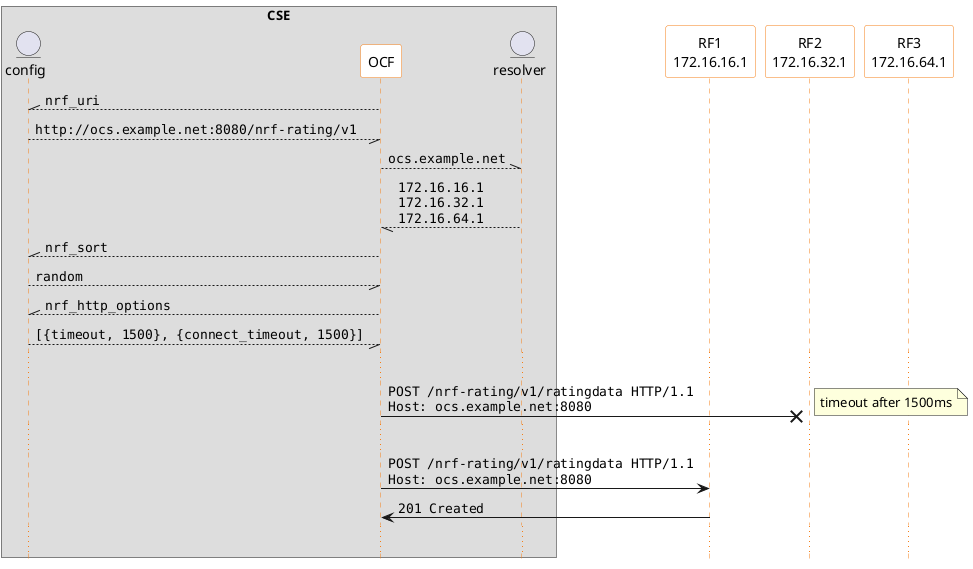 @startuml

skinparam shadowing false
skinparam sequence {
ParticipantBorderColor #f57f17
ParticipantBackgroundColor white
LifeLineBorderColor #f57f17
LifeLineBackgroundColor white
}
box CSE
entity config as cnf
participant OCF as ocf
entity resolver as res
end box
participant "RF1\n172.16.16.1" as rf1
participant "RF2\n172.16.32.1" as rf2
participant "RF3\n172.16.64.1" as rf3
hide footbox

cnf //-- ocf : ""nrf_uri""
cnf --// ocf : ""http://ocs.example.net:8080/nrf-rating/v1""
ocf --\\ res : ""ocs.example.net""
ocf \\-- res : ""172.16.16.1""\n""172.16.32.1""\n""172.16.64.1""
cnf //-- ocf : ""nrf_sort""
cnf --// ocf : ""random""
cnf //-- ocf : ""nrf_http_options""
cnf --// ocf : ""[{timeout, 1500}, {connect_timeout, 1500}]""
...
ocf ->x rf2 : ""POST /nrf-rating/v1/ratingdata HTTP/1.1""\n""Host: ocs.example.net:8080""
...
note right : timeout after 1500ms
ocf -> rf1 : ""POST /nrf-rating/v1/ratingdata HTTP/1.1""\n""Host: ocs.example.net:8080""
ocf <- rf1 : ""201 Created""
...

@enduml

